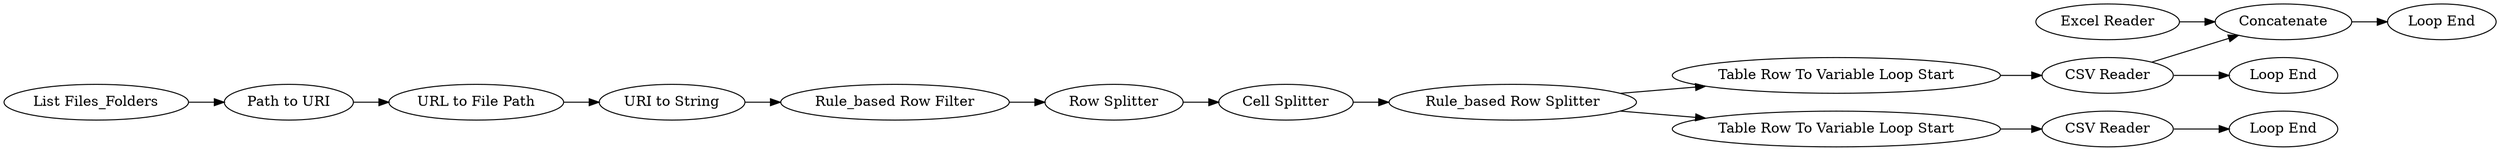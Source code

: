 digraph {
	12 -> 13
	21 -> 19
	13 -> 24
	28 -> 29
	19 -> 23
	3 -> 5
	9 -> 12
	19 -> 28
	25 -> 26
	5 -> 6
	24 -> 25
	2 -> 3
	6 -> 7
	27 -> 28
	13 -> 21
	7 -> 9
	5 [label="URL to File Path"]
	24 [label="Table Row To Variable Loop Start"]
	27 [label="Excel Reader"]
	13 [label="Rule_based Row Splitter"]
	7 [label="Rule_based Row Filter"]
	29 [label="Loop End"]
	28 [label=Concatenate]
	9 [label="Row Splitter"]
	23 [label="Loop End"]
	21 [label="Table Row To Variable Loop Start"]
	26 [label="Loop End"]
	6 [label="URI to String"]
	25 [label="CSV Reader"]
	3 [label="Path to URI"]
	2 [label="List Files_Folders"]
	12 [label="Cell Splitter"]
	19 [label="CSV Reader"]
	rankdir=LR
}
